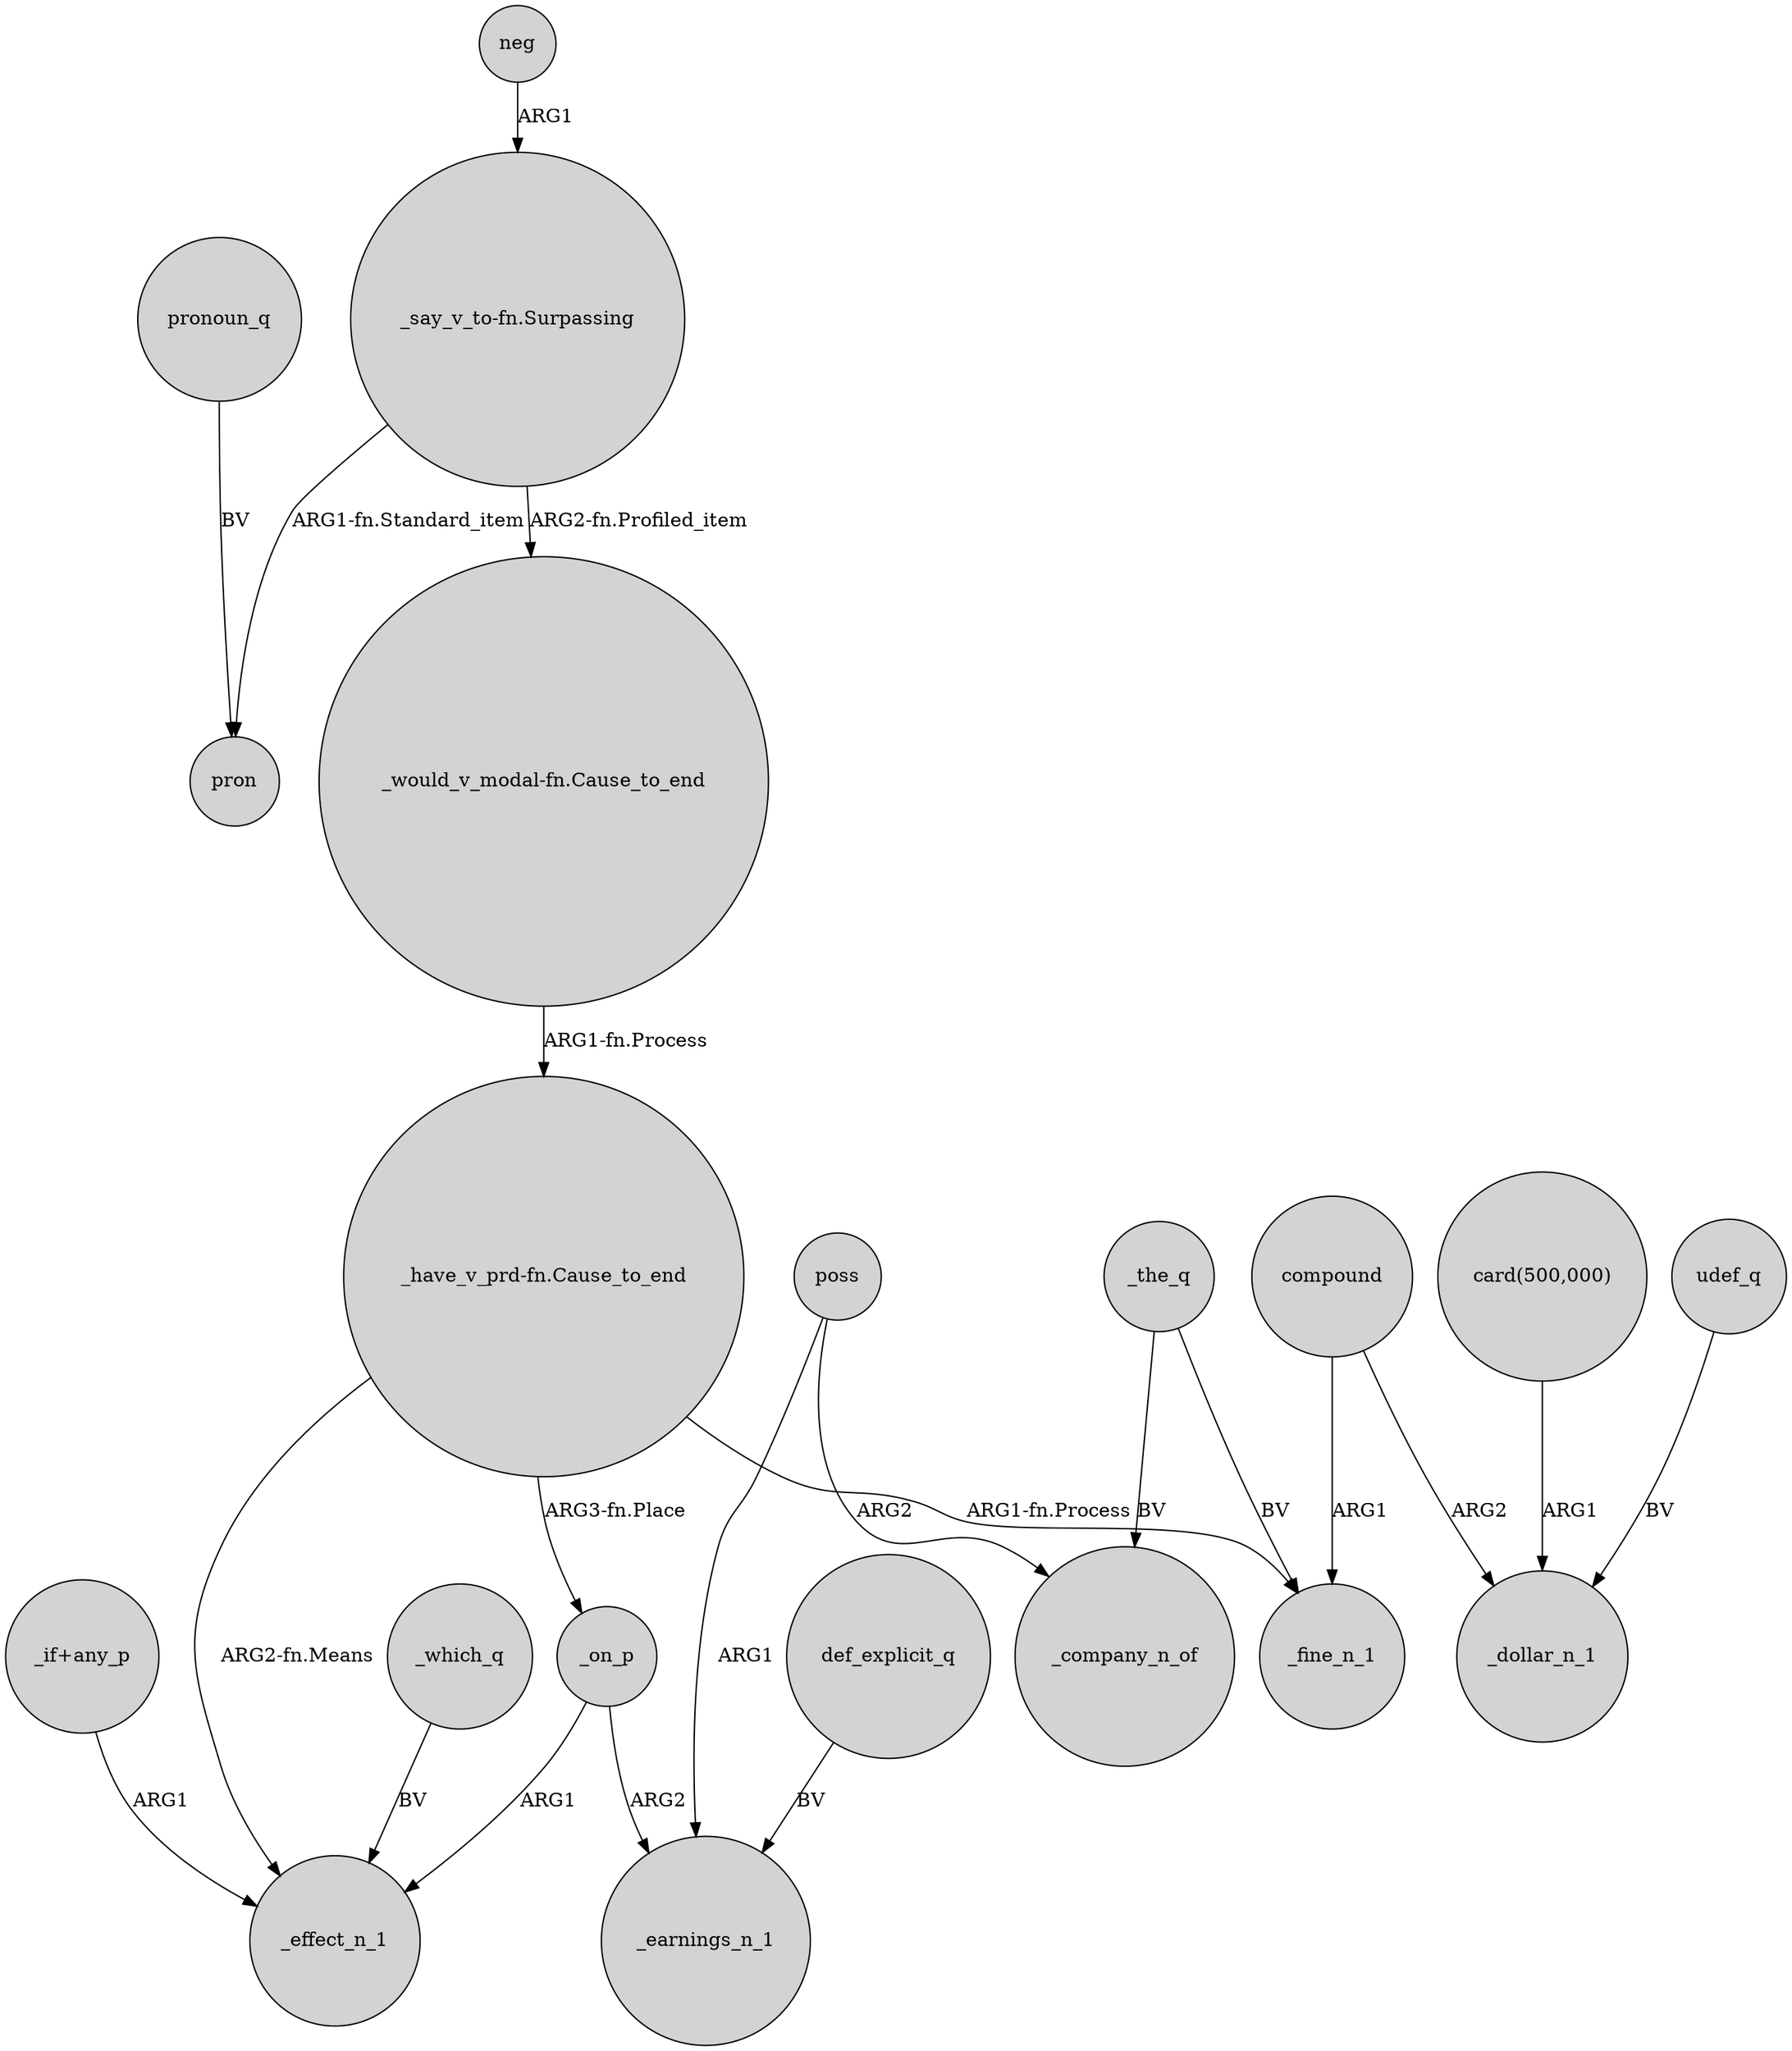 digraph {
	node [shape=circle style=filled]
	neg -> "_say_v_to-fn.Surpassing" [label=ARG1]
	_on_p -> _effect_n_1 [label=ARG1]
	compound -> _dollar_n_1 [label=ARG2]
	"_have_v_prd-fn.Cause_to_end" -> _on_p [label="ARG3-fn.Place"]
	pronoun_q -> pron [label=BV]
	"_if+any_p" -> _effect_n_1 [label=ARG1]
	compound -> _fine_n_1 [label=ARG1]
	poss -> _company_n_of [label=ARG2]
	"_say_v_to-fn.Surpassing" -> "_would_v_modal-fn.Cause_to_end" [label="ARG2-fn.Profiled_item"]
	_which_q -> _effect_n_1 [label=BV]
	"_have_v_prd-fn.Cause_to_end" -> _effect_n_1 [label="ARG2-fn.Means"]
	def_explicit_q -> _earnings_n_1 [label=BV]
	udef_q -> _dollar_n_1 [label=BV]
	poss -> _earnings_n_1 [label=ARG1]
	"_have_v_prd-fn.Cause_to_end" -> _fine_n_1 [label="ARG1-fn.Process"]
	_on_p -> _earnings_n_1 [label=ARG2]
	_the_q -> _fine_n_1 [label=BV]
	"card(500,000)" -> _dollar_n_1 [label=ARG1]
	_the_q -> _company_n_of [label=BV]
	"_would_v_modal-fn.Cause_to_end" -> "_have_v_prd-fn.Cause_to_end" [label="ARG1-fn.Process"]
	"_say_v_to-fn.Surpassing" -> pron [label="ARG1-fn.Standard_item"]
}
